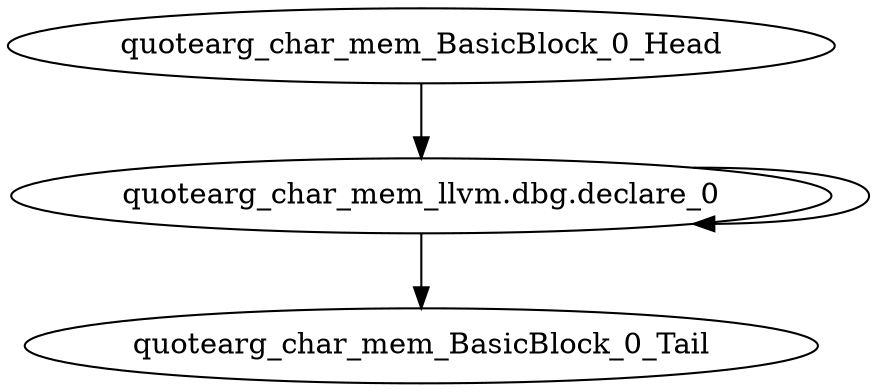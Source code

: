 digraph G {
    "quotearg_char_mem_llvm.dbg.declare_0" -> "quotearg_char_mem_llvm.dbg.declare_0"
    "quotearg_char_mem_llvm.dbg.declare_0" -> "quotearg_char_mem_BasicBlock_0_Tail"
    "quotearg_char_mem_BasicBlock_0_Head" -> "quotearg_char_mem_llvm.dbg.declare_0"
}
